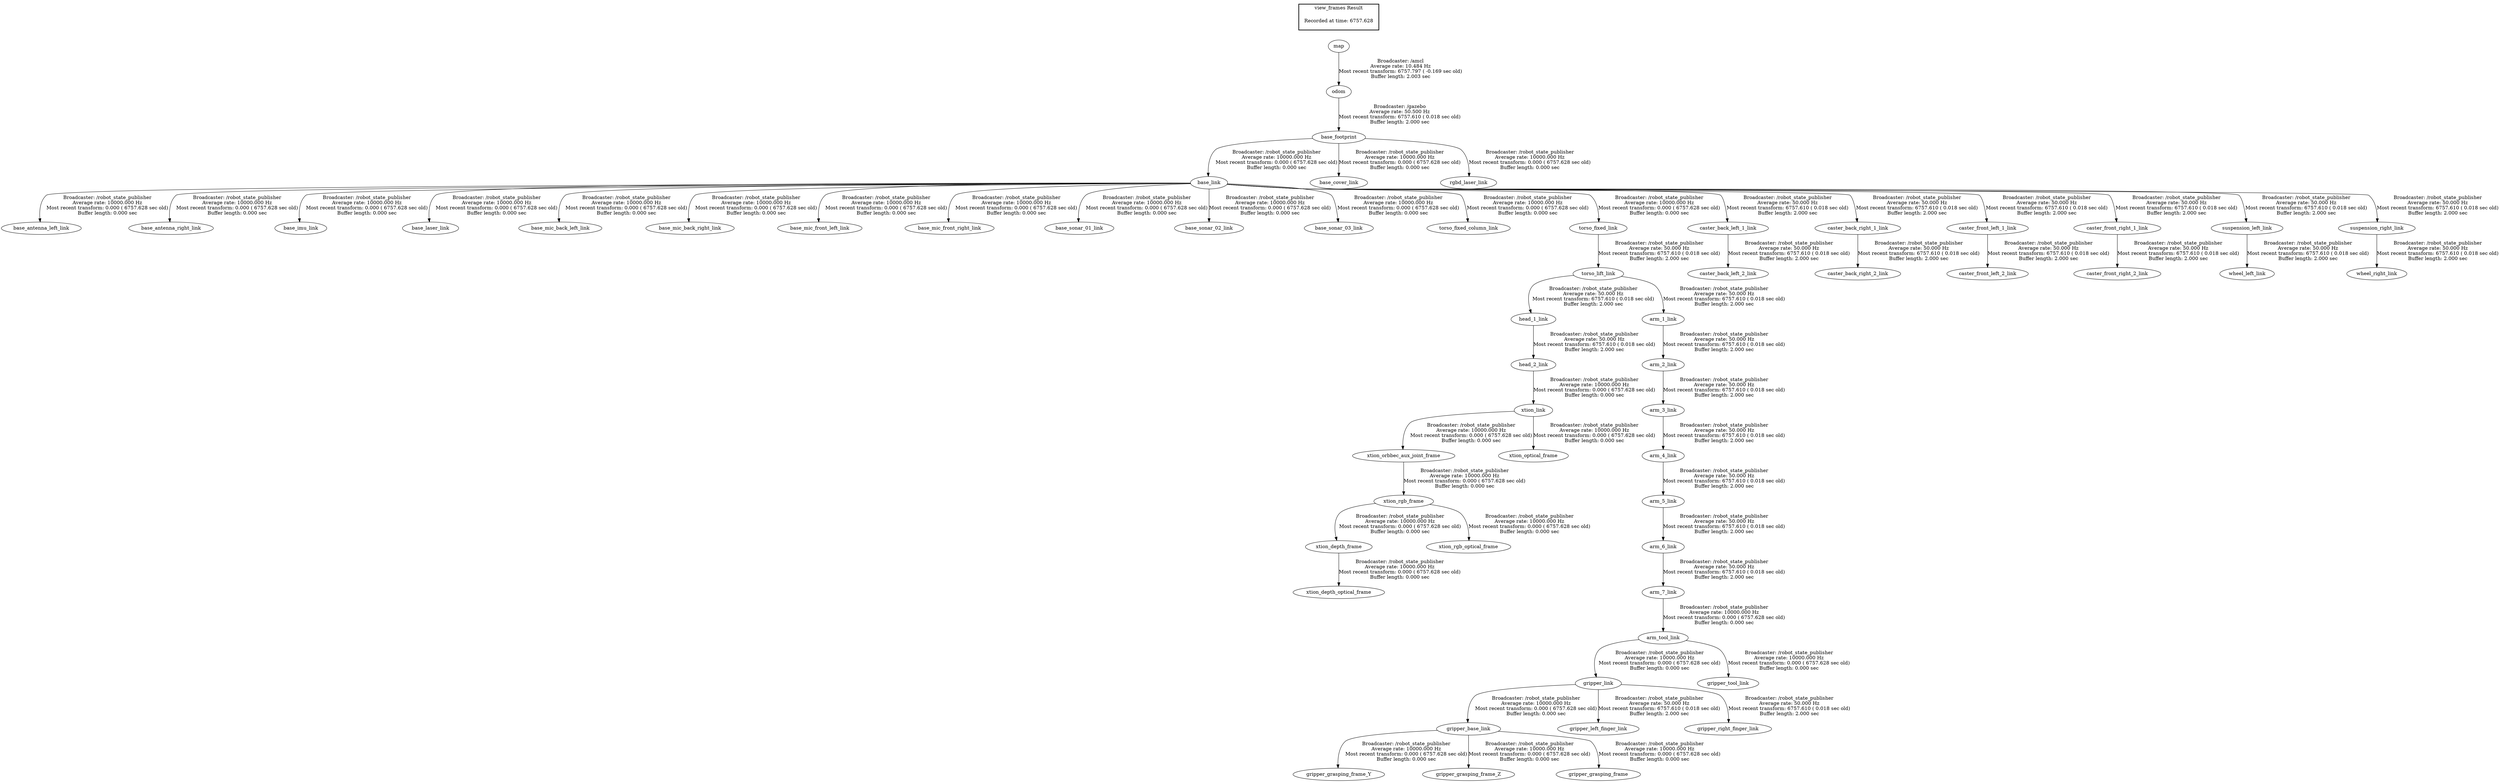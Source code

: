 digraph G {
"arm_7_link" -> "arm_tool_link"[label="Broadcaster: /robot_state_publisher\nAverage rate: 10000.000 Hz\nMost recent transform: 0.000 ( 6757.628 sec old)\nBuffer length: 0.000 sec\n"];
"arm_6_link" -> "arm_7_link"[label="Broadcaster: /robot_state_publisher\nAverage rate: 50.000 Hz\nMost recent transform: 6757.610 ( 0.018 sec old)\nBuffer length: 2.000 sec\n"];
"base_link" -> "base_antenna_left_link"[label="Broadcaster: /robot_state_publisher\nAverage rate: 10000.000 Hz\nMost recent transform: 0.000 ( 6757.628 sec old)\nBuffer length: 0.000 sec\n"];
"base_footprint" -> "base_link"[label="Broadcaster: /robot_state_publisher\nAverage rate: 10000.000 Hz\nMost recent transform: 0.000 ( 6757.628 sec old)\nBuffer length: 0.000 sec\n"];
"base_link" -> "base_antenna_right_link"[label="Broadcaster: /robot_state_publisher\nAverage rate: 10000.000 Hz\nMost recent transform: 0.000 ( 6757.628 sec old)\nBuffer length: 0.000 sec\n"];
"odom" -> "base_footprint"[label="Broadcaster: /gazebo\nAverage rate: 50.500 Hz\nMost recent transform: 6757.610 ( 0.018 sec old)\nBuffer length: 2.000 sec\n"];
"base_link" -> "base_imu_link"[label="Broadcaster: /robot_state_publisher\nAverage rate: 10000.000 Hz\nMost recent transform: 0.000 ( 6757.628 sec old)\nBuffer length: 0.000 sec\n"];
"base_link" -> "base_laser_link"[label="Broadcaster: /robot_state_publisher\nAverage rate: 10000.000 Hz\nMost recent transform: 0.000 ( 6757.628 sec old)\nBuffer length: 0.000 sec\n"];
"base_link" -> "base_mic_back_left_link"[label="Broadcaster: /robot_state_publisher\nAverage rate: 10000.000 Hz\nMost recent transform: 0.000 ( 6757.628 sec old)\nBuffer length: 0.000 sec\n"];
"base_link" -> "base_mic_back_right_link"[label="Broadcaster: /robot_state_publisher\nAverage rate: 10000.000 Hz\nMost recent transform: 0.000 ( 6757.628 sec old)\nBuffer length: 0.000 sec\n"];
"base_link" -> "base_mic_front_left_link"[label="Broadcaster: /robot_state_publisher\nAverage rate: 10000.000 Hz\nMost recent transform: 0.000 ( 6757.628 sec old)\nBuffer length: 0.000 sec\n"];
"base_link" -> "base_mic_front_right_link"[label="Broadcaster: /robot_state_publisher\nAverage rate: 10000.000 Hz\nMost recent transform: 0.000 ( 6757.628 sec old)\nBuffer length: 0.000 sec\n"];
"base_link" -> "base_sonar_01_link"[label="Broadcaster: /robot_state_publisher\nAverage rate: 10000.000 Hz\nMost recent transform: 0.000 ( 6757.628 sec old)\nBuffer length: 0.000 sec\n"];
"base_link" -> "base_sonar_02_link"[label="Broadcaster: /robot_state_publisher\nAverage rate: 10000.000 Hz\nMost recent transform: 0.000 ( 6757.628 sec old)\nBuffer length: 0.000 sec\n"];
"base_link" -> "base_sonar_03_link"[label="Broadcaster: /robot_state_publisher\nAverage rate: 10000.000 Hz\nMost recent transform: 0.000 ( 6757.628 sec old)\nBuffer length: 0.000 sec\n"];
"base_footprint" -> "base_cover_link"[label="Broadcaster: /robot_state_publisher\nAverage rate: 10000.000 Hz\nMost recent transform: 0.000 ( 6757.628 sec old)\nBuffer length: 0.000 sec\n"];
"gripper_link" -> "gripper_base_link"[label="Broadcaster: /robot_state_publisher\nAverage rate: 10000.000 Hz\nMost recent transform: 0.000 ( 6757.628 sec old)\nBuffer length: 0.000 sec\n"];
"arm_tool_link" -> "gripper_link"[label="Broadcaster: /robot_state_publisher\nAverage rate: 10000.000 Hz\nMost recent transform: 0.000 ( 6757.628 sec old)\nBuffer length: 0.000 sec\n"];
"gripper_base_link" -> "gripper_grasping_frame_Y"[label="Broadcaster: /robot_state_publisher\nAverage rate: 10000.000 Hz\nMost recent transform: 0.000 ( 6757.628 sec old)\nBuffer length: 0.000 sec\n"];
"gripper_base_link" -> "gripper_grasping_frame_Z"[label="Broadcaster: /robot_state_publisher\nAverage rate: 10000.000 Hz\nMost recent transform: 0.000 ( 6757.628 sec old)\nBuffer length: 0.000 sec\n"];
"gripper_base_link" -> "gripper_grasping_frame"[label="Broadcaster: /robot_state_publisher\nAverage rate: 10000.000 Hz\nMost recent transform: 0.000 ( 6757.628 sec old)\nBuffer length: 0.000 sec\n"];
"arm_tool_link" -> "gripper_tool_link"[label="Broadcaster: /robot_state_publisher\nAverage rate: 10000.000 Hz\nMost recent transform: 0.000 ( 6757.628 sec old)\nBuffer length: 0.000 sec\n"];
"base_footprint" -> "rgbd_laser_link"[label="Broadcaster: /robot_state_publisher\nAverage rate: 10000.000 Hz\nMost recent transform: 0.000 ( 6757.628 sec old)\nBuffer length: 0.000 sec\n"];
"base_link" -> "torso_fixed_column_link"[label="Broadcaster: /robot_state_publisher\nAverage rate: 10000.000 Hz\nMost recent transform: 0.000 ( 6757.628 sec old)\nBuffer length: 0.000 sec\n"];
"base_link" -> "torso_fixed_link"[label="Broadcaster: /robot_state_publisher\nAverage rate: 10000.000 Hz\nMost recent transform: 0.000 ( 6757.628 sec old)\nBuffer length: 0.000 sec\n"];
"xtion_rgb_frame" -> "xtion_depth_frame"[label="Broadcaster: /robot_state_publisher\nAverage rate: 10000.000 Hz\nMost recent transform: 0.000 ( 6757.628 sec old)\nBuffer length: 0.000 sec\n"];
"xtion_orbbec_aux_joint_frame" -> "xtion_rgb_frame"[label="Broadcaster: /robot_state_publisher\nAverage rate: 10000.000 Hz\nMost recent transform: 0.000 ( 6757.628 sec old)\nBuffer length: 0.000 sec\n"];
"xtion_depth_frame" -> "xtion_depth_optical_frame"[label="Broadcaster: /robot_state_publisher\nAverage rate: 10000.000 Hz\nMost recent transform: 0.000 ( 6757.628 sec old)\nBuffer length: 0.000 sec\n"];
"head_2_link" -> "xtion_link"[label="Broadcaster: /robot_state_publisher\nAverage rate: 10000.000 Hz\nMost recent transform: 0.000 ( 6757.628 sec old)\nBuffer length: 0.000 sec\n"];
"head_1_link" -> "head_2_link"[label="Broadcaster: /robot_state_publisher\nAverage rate: 50.000 Hz\nMost recent transform: 6757.610 ( 0.018 sec old)\nBuffer length: 2.000 sec\n"];
"xtion_link" -> "xtion_optical_frame"[label="Broadcaster: /robot_state_publisher\nAverage rate: 10000.000 Hz\nMost recent transform: 0.000 ( 6757.628 sec old)\nBuffer length: 0.000 sec\n"];
"xtion_link" -> "xtion_orbbec_aux_joint_frame"[label="Broadcaster: /robot_state_publisher\nAverage rate: 10000.000 Hz\nMost recent transform: 0.000 ( 6757.628 sec old)\nBuffer length: 0.000 sec\n"];
"xtion_rgb_frame" -> "xtion_rgb_optical_frame"[label="Broadcaster: /robot_state_publisher\nAverage rate: 10000.000 Hz\nMost recent transform: 0.000 ( 6757.628 sec old)\nBuffer length: 0.000 sec\n"];
"map" -> "odom"[label="Broadcaster: /amcl\nAverage rate: 10.484 Hz\nMost recent transform: 6757.797 ( -0.169 sec old)\nBuffer length: 2.003 sec\n"];
"torso_lift_link" -> "arm_1_link"[label="Broadcaster: /robot_state_publisher\nAverage rate: 50.000 Hz\nMost recent transform: 6757.610 ( 0.018 sec old)\nBuffer length: 2.000 sec\n"];
"torso_fixed_link" -> "torso_lift_link"[label="Broadcaster: /robot_state_publisher\nAverage rate: 50.000 Hz\nMost recent transform: 6757.610 ( 0.018 sec old)\nBuffer length: 2.000 sec\n"];
"arm_1_link" -> "arm_2_link"[label="Broadcaster: /robot_state_publisher\nAverage rate: 50.000 Hz\nMost recent transform: 6757.610 ( 0.018 sec old)\nBuffer length: 2.000 sec\n"];
"arm_2_link" -> "arm_3_link"[label="Broadcaster: /robot_state_publisher\nAverage rate: 50.000 Hz\nMost recent transform: 6757.610 ( 0.018 sec old)\nBuffer length: 2.000 sec\n"];
"arm_3_link" -> "arm_4_link"[label="Broadcaster: /robot_state_publisher\nAverage rate: 50.000 Hz\nMost recent transform: 6757.610 ( 0.018 sec old)\nBuffer length: 2.000 sec\n"];
"arm_4_link" -> "arm_5_link"[label="Broadcaster: /robot_state_publisher\nAverage rate: 50.000 Hz\nMost recent transform: 6757.610 ( 0.018 sec old)\nBuffer length: 2.000 sec\n"];
"arm_5_link" -> "arm_6_link"[label="Broadcaster: /robot_state_publisher\nAverage rate: 50.000 Hz\nMost recent transform: 6757.610 ( 0.018 sec old)\nBuffer length: 2.000 sec\n"];
"base_link" -> "caster_back_left_1_link"[label="Broadcaster: /robot_state_publisher\nAverage rate: 50.000 Hz\nMost recent transform: 6757.610 ( 0.018 sec old)\nBuffer length: 2.000 sec\n"];
"caster_back_left_1_link" -> "caster_back_left_2_link"[label="Broadcaster: /robot_state_publisher\nAverage rate: 50.000 Hz\nMost recent transform: 6757.610 ( 0.018 sec old)\nBuffer length: 2.000 sec\n"];
"base_link" -> "caster_back_right_1_link"[label="Broadcaster: /robot_state_publisher\nAverage rate: 50.000 Hz\nMost recent transform: 6757.610 ( 0.018 sec old)\nBuffer length: 2.000 sec\n"];
"caster_back_right_1_link" -> "caster_back_right_2_link"[label="Broadcaster: /robot_state_publisher\nAverage rate: 50.000 Hz\nMost recent transform: 6757.610 ( 0.018 sec old)\nBuffer length: 2.000 sec\n"];
"base_link" -> "caster_front_left_1_link"[label="Broadcaster: /robot_state_publisher\nAverage rate: 50.000 Hz\nMost recent transform: 6757.610 ( 0.018 sec old)\nBuffer length: 2.000 sec\n"];
"caster_front_left_1_link" -> "caster_front_left_2_link"[label="Broadcaster: /robot_state_publisher\nAverage rate: 50.000 Hz\nMost recent transform: 6757.610 ( 0.018 sec old)\nBuffer length: 2.000 sec\n"];
"base_link" -> "caster_front_right_1_link"[label="Broadcaster: /robot_state_publisher\nAverage rate: 50.000 Hz\nMost recent transform: 6757.610 ( 0.018 sec old)\nBuffer length: 2.000 sec\n"];
"caster_front_right_1_link" -> "caster_front_right_2_link"[label="Broadcaster: /robot_state_publisher\nAverage rate: 50.000 Hz\nMost recent transform: 6757.610 ( 0.018 sec old)\nBuffer length: 2.000 sec\n"];
"gripper_link" -> "gripper_left_finger_link"[label="Broadcaster: /robot_state_publisher\nAverage rate: 50.000 Hz\nMost recent transform: 6757.610 ( 0.018 sec old)\nBuffer length: 2.000 sec\n"];
"gripper_link" -> "gripper_right_finger_link"[label="Broadcaster: /robot_state_publisher\nAverage rate: 50.000 Hz\nMost recent transform: 6757.610 ( 0.018 sec old)\nBuffer length: 2.000 sec\n"];
"torso_lift_link" -> "head_1_link"[label="Broadcaster: /robot_state_publisher\nAverage rate: 50.000 Hz\nMost recent transform: 6757.610 ( 0.018 sec old)\nBuffer length: 2.000 sec\n"];
"base_link" -> "suspension_left_link"[label="Broadcaster: /robot_state_publisher\nAverage rate: 50.000 Hz\nMost recent transform: 6757.610 ( 0.018 sec old)\nBuffer length: 2.000 sec\n"];
"base_link" -> "suspension_right_link"[label="Broadcaster: /robot_state_publisher\nAverage rate: 50.000 Hz\nMost recent transform: 6757.610 ( 0.018 sec old)\nBuffer length: 2.000 sec\n"];
"suspension_left_link" -> "wheel_left_link"[label="Broadcaster: /robot_state_publisher\nAverage rate: 50.000 Hz\nMost recent transform: 6757.610 ( 0.018 sec old)\nBuffer length: 2.000 sec\n"];
"suspension_right_link" -> "wheel_right_link"[label="Broadcaster: /robot_state_publisher\nAverage rate: 50.000 Hz\nMost recent transform: 6757.610 ( 0.018 sec old)\nBuffer length: 2.000 sec\n"];
edge [style=invis];
 subgraph cluster_legend { style=bold; color=black; label ="view_frames Result";
"Recorded at time: 6757.628"[ shape=plaintext ] ;
 }->"map";
}